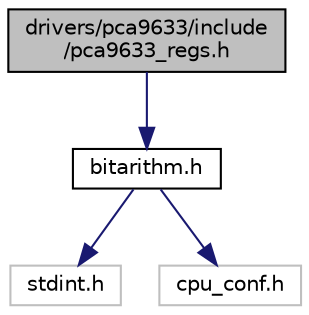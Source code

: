 digraph "drivers/pca9633/include/pca9633_regs.h"
{
 // LATEX_PDF_SIZE
  edge [fontname="Helvetica",fontsize="10",labelfontname="Helvetica",labelfontsize="10"];
  node [fontname="Helvetica",fontsize="10",shape=record];
  Node1 [label="drivers/pca9633/include\l/pca9633_regs.h",height=0.2,width=0.4,color="black", fillcolor="grey75", style="filled", fontcolor="black",tooltip="Register definitions for the PCA9633 I2C PWM controller."];
  Node1 -> Node2 [color="midnightblue",fontsize="10",style="solid",fontname="Helvetica"];
  Node2 [label="bitarithm.h",height=0.2,width=0.4,color="black", fillcolor="white", style="filled",URL="$bitarithm_8h.html",tooltip="Helper functions for bit arithmetic."];
  Node2 -> Node3 [color="midnightblue",fontsize="10",style="solid",fontname="Helvetica"];
  Node3 [label="stdint.h",height=0.2,width=0.4,color="grey75", fillcolor="white", style="filled",tooltip=" "];
  Node2 -> Node4 [color="midnightblue",fontsize="10",style="solid",fontname="Helvetica"];
  Node4 [label="cpu_conf.h",height=0.2,width=0.4,color="grey75", fillcolor="white", style="filled",tooltip=" "];
}
